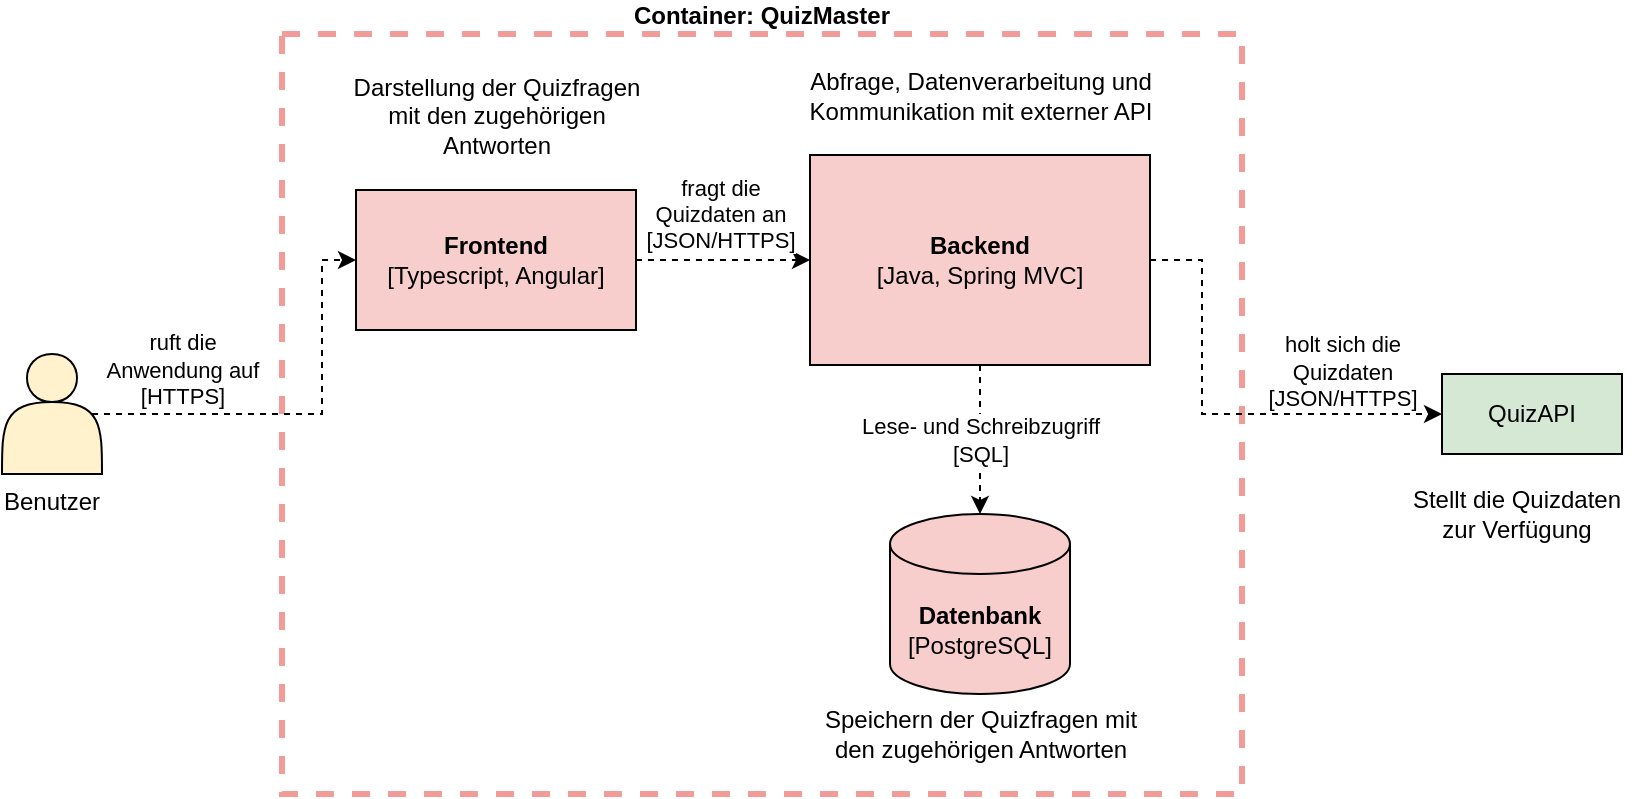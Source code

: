 <mxfile version="21.5.1" type="github">
  <diagram name="Seite-1" id="69PsMNQu_l0AuLWpFCS4">
    <mxGraphModel dx="875" dy="448" grid="1" gridSize="10" guides="1" tooltips="1" connect="1" arrows="1" fold="1" page="1" pageScale="1" pageWidth="827" pageHeight="1169" math="0" shadow="0">
      <root>
        <mxCell id="0" />
        <mxCell id="1" parent="0" />
        <mxCell id="QBw431B6-FSh1K3QTOBE-3" value="Container: QuizMaster" style="rounded=0;whiteSpace=wrap;html=1;fontStyle=1;fillColor=none;strokeColor=#F19C99;dashed=1;strokeWidth=3;labelPosition=center;verticalLabelPosition=top;align=center;verticalAlign=bottom;" parent="1" vertex="1">
          <mxGeometry x="150" y="60" width="480" height="380" as="geometry" />
        </mxCell>
        <mxCell id="QBw431B6-FSh1K3QTOBE-1" style="edgeStyle=orthogonalEdgeStyle;rounded=0;orthogonalLoop=1;jettySize=auto;html=1;exitX=1;exitY=0.5;exitDx=0;exitDy=0;entryX=0;entryY=0.5;entryDx=0;entryDy=0;fontColor=#000000;strokeColor=#000000;dashed=1;" parent="1" source="QBw431B6-FSh1K3QTOBE-12" target="QBw431B6-FSh1K3QTOBE-4" edge="1">
          <mxGeometry relative="1" as="geometry">
            <Array as="points">
              <mxPoint x="610" y="173" />
              <mxPoint x="610" y="250" />
            </Array>
          </mxGeometry>
        </mxCell>
        <mxCell id="QBw431B6-FSh1K3QTOBE-2" value="&lt;div&gt;holt sich die&lt;/div&gt;&lt;div&gt;Quizdaten&lt;br&gt;&lt;/div&gt;&lt;div&gt;[JSON/HTTPS]&lt;br&gt;&lt;/div&gt;" style="edgeLabel;html=1;align=center;verticalAlign=bottom;resizable=0;points=[];fontColor=#000000;labelPosition=center;verticalLabelPosition=top;" parent="QBw431B6-FSh1K3QTOBE-1" vertex="1" connectable="0">
          <mxGeometry x="-0.191" y="-4" relative="1" as="geometry">
            <mxPoint x="74" y="13" as="offset" />
          </mxGeometry>
        </mxCell>
        <mxCell id="QBw431B6-FSh1K3QTOBE-4" value="QuizAPI" style="rounded=0;whiteSpace=wrap;html=1;fillColor=#d5e8d4;strokeColor=#000000;" parent="1" vertex="1">
          <mxGeometry x="730" y="230" width="90" height="40" as="geometry" />
        </mxCell>
        <mxCell id="QBw431B6-FSh1K3QTOBE-5" value="&lt;div&gt;ruft die&lt;/div&gt;&lt;div&gt;Anwendung auf&lt;/div&gt;&lt;div&gt;[HTTPS]&lt;br&gt;&lt;/div&gt;" style="edgeStyle=orthogonalEdgeStyle;rounded=0;orthogonalLoop=1;jettySize=auto;html=1;exitX=0.9;exitY=0.5;exitDx=0;exitDy=0;exitPerimeter=0;entryX=0;entryY=0.5;entryDx=0;entryDy=0;fontColor=#000000;strokeColor=#000000;labelPosition=center;verticalLabelPosition=top;align=center;verticalAlign=bottom;dashed=1;" parent="1" source="QBw431B6-FSh1K3QTOBE-6" target="QBw431B6-FSh1K3QTOBE-11" edge="1">
          <mxGeometry x="-0.576" relative="1" as="geometry">
            <Array as="points">
              <mxPoint x="170" y="250" />
              <mxPoint x="170" y="173" />
            </Array>
            <mxPoint as="offset" />
          </mxGeometry>
        </mxCell>
        <mxCell id="QBw431B6-FSh1K3QTOBE-6" value="Benutzer" style="shape=actor;whiteSpace=wrap;html=1;labelPosition=center;verticalLabelPosition=bottom;align=center;verticalAlign=top;fillColor=#fff2cc;strokeColor=#000000;" parent="1" vertex="1">
          <mxGeometry x="10" y="220" width="50" height="60" as="geometry" />
        </mxCell>
        <mxCell id="QBw431B6-FSh1K3QTOBE-8" value="&lt;div&gt;Stellt die Quizdaten&lt;/div&gt;&lt;div&gt;zur Verfügung&lt;/div&gt;" style="text;html=1;align=center;verticalAlign=middle;resizable=0;points=[];autosize=1;strokeColor=none;fillColor=none;fontColor=#000000;" parent="1" vertex="1">
          <mxGeometry x="707" y="280" width="120" height="40" as="geometry" />
        </mxCell>
        <mxCell id="QBw431B6-FSh1K3QTOBE-9" value="&lt;div&gt;&lt;b&gt;Datenbank&lt;/b&gt;&lt;/div&gt;&lt;div&gt;[PostgreSQL]&lt;br&gt;&lt;/div&gt;" style="shape=cylinder3;whiteSpace=wrap;html=1;boundedLbl=1;backgroundOutline=1;size=15;fillColor=#F8CECC;" parent="1" vertex="1">
          <mxGeometry x="454" y="300" width="90" height="90" as="geometry" />
        </mxCell>
        <mxCell id="QBw431B6-FSh1K3QTOBE-16" value="&lt;div&gt;fragt die&lt;/div&gt;&lt;div&gt;Quizdaten an&lt;/div&gt;&lt;div&gt;[JSON/HTTPS]&lt;br&gt;&lt;/div&gt;" style="edgeStyle=orthogonalEdgeStyle;rounded=0;orthogonalLoop=1;jettySize=auto;html=1;entryX=0;entryY=0.5;entryDx=0;entryDy=0;dashed=1;" parent="1" source="QBw431B6-FSh1K3QTOBE-11" target="QBw431B6-FSh1K3QTOBE-12" edge="1">
          <mxGeometry x="-0.048" y="23" relative="1" as="geometry">
            <mxPoint as="offset" />
          </mxGeometry>
        </mxCell>
        <mxCell id="QBw431B6-FSh1K3QTOBE-11" value="&lt;div&gt;&lt;b&gt;Frontend&lt;/b&gt;&lt;/div&gt;&lt;div&gt;[Typescript, Angular]&lt;br&gt;&lt;/div&gt;" style="rounded=0;whiteSpace=wrap;html=1;fillColor=#F8CECC;" parent="1" vertex="1">
          <mxGeometry x="187" y="138" width="140" height="70" as="geometry" />
        </mxCell>
        <mxCell id="QBw431B6-FSh1K3QTOBE-15" value="&lt;div&gt;Lese- und Schreibzugriff&lt;/div&gt;&lt;div&gt;[SQL]&lt;/div&gt;" style="edgeStyle=orthogonalEdgeStyle;rounded=0;orthogonalLoop=1;jettySize=auto;html=1;exitX=0.5;exitY=1;exitDx=0;exitDy=0;entryX=0.5;entryY=0;entryDx=0;entryDy=0;entryPerimeter=0;dashed=1;" parent="1" source="QBw431B6-FSh1K3QTOBE-12" target="QBw431B6-FSh1K3QTOBE-9" edge="1">
          <mxGeometry relative="1" as="geometry" />
        </mxCell>
        <mxCell id="QBw431B6-FSh1K3QTOBE-12" value="&lt;div&gt;&lt;b&gt;Backend&lt;/b&gt;&lt;/div&gt;&lt;div&gt;[Java, Spring MVC]&lt;br&gt;&lt;/div&gt;" style="rounded=0;whiteSpace=wrap;html=1;fillColor=#F8CECC;" parent="1" vertex="1">
          <mxGeometry x="414" y="120.5" width="170" height="105" as="geometry" />
        </mxCell>
        <mxCell id="QBw431B6-FSh1K3QTOBE-13" value="&lt;div&gt;Speichern der Quizfragen mit&lt;/div&gt;&lt;div&gt;den zugehörigen Antworten&lt;br&gt;&lt;/div&gt;" style="text;html=1;align=center;verticalAlign=middle;resizable=0;points=[];autosize=1;strokeColor=none;fillColor=none;fontColor=#000000;" parent="1" vertex="1">
          <mxGeometry x="409" y="390" width="180" height="40" as="geometry" />
        </mxCell>
        <mxCell id="QBw431B6-FSh1K3QTOBE-19" value="&lt;div&gt;Abfrage, Datenverarbeitung und&lt;br&gt;&lt;/div&gt;&lt;div&gt;Kommunikation mit externer API&lt;/div&gt;" style="text;html=1;align=center;verticalAlign=middle;resizable=0;points=[];autosize=1;strokeColor=none;fillColor=none;fontColor=#000000;" parent="1" vertex="1">
          <mxGeometry x="404" y="70.5" width="190" height="40" as="geometry" />
        </mxCell>
        <mxCell id="QBw431B6-FSh1K3QTOBE-20" value="&lt;div&gt;Darstellung der Quizfragen&lt;/div&gt;&lt;div&gt;mit den zugehörigen&lt;/div&gt;&lt;div&gt;Antworten &lt;/div&gt;" style="text;html=1;align=center;verticalAlign=middle;resizable=0;points=[];autosize=1;strokeColor=none;fillColor=none;fontColor=#000000;" parent="1" vertex="1">
          <mxGeometry x="177" y="70.5" width="160" height="60" as="geometry" />
        </mxCell>
      </root>
    </mxGraphModel>
  </diagram>
</mxfile>
